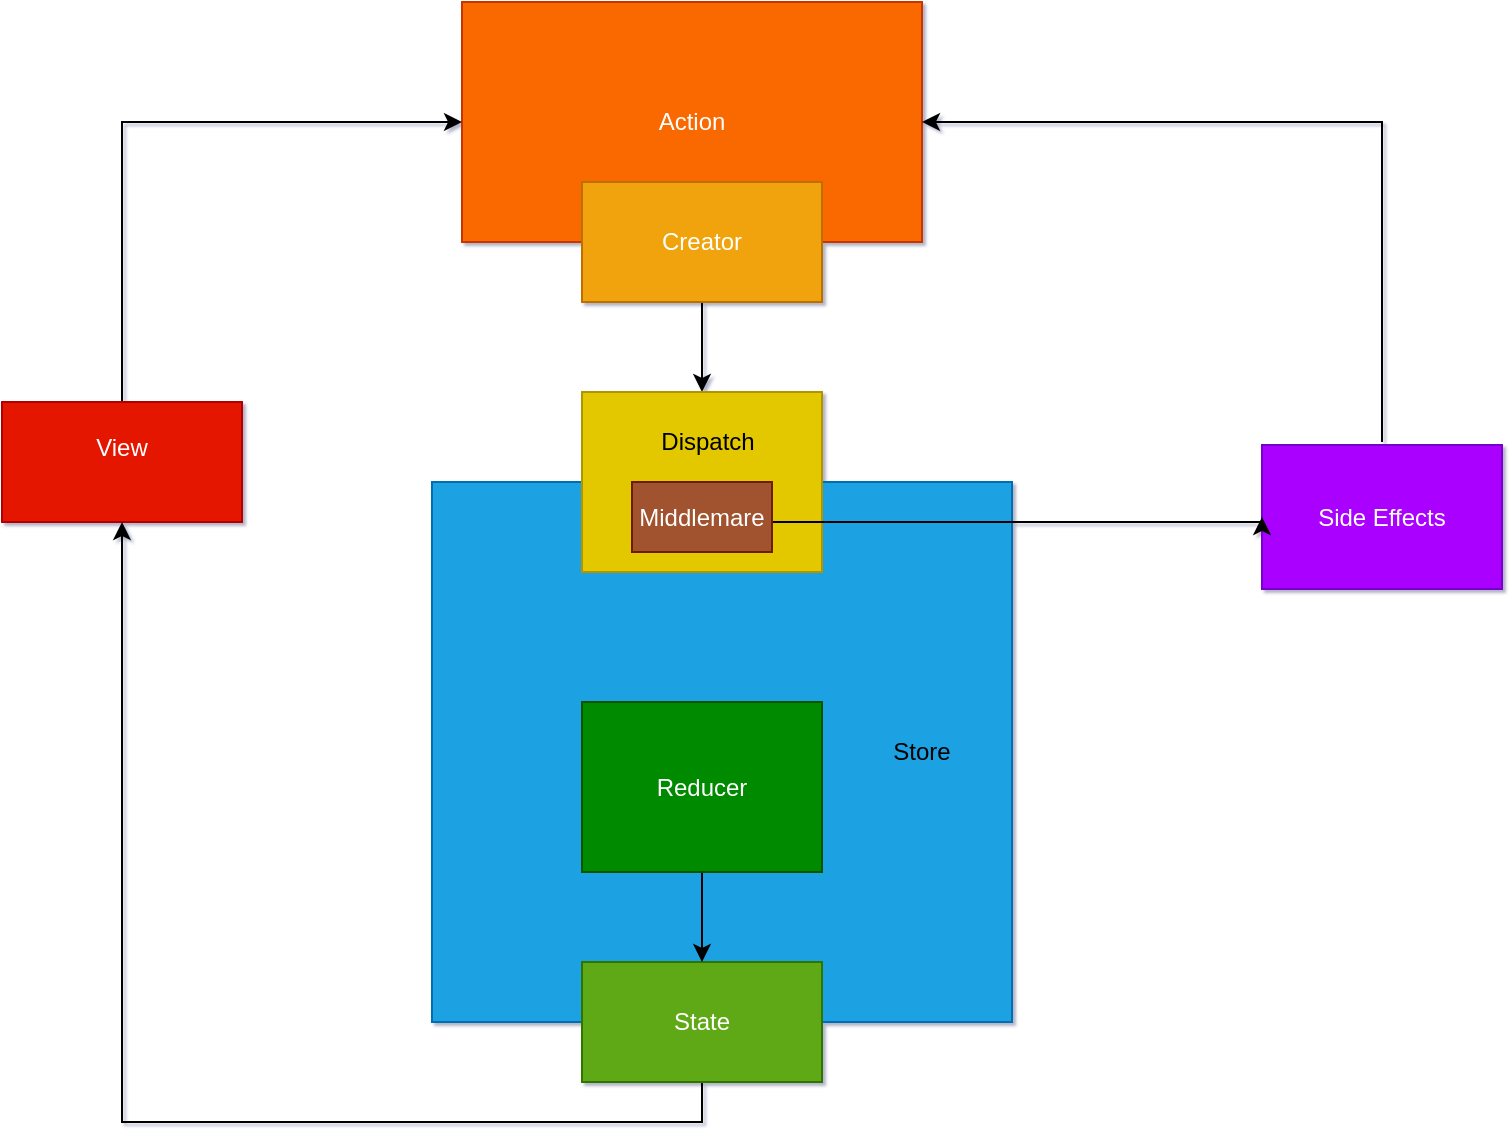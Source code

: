 <mxfile version="10.7.8" type="github"><diagram id="B_N1a2YDihAc1kv7klvY" name="Page-1"><mxGraphModel dx="813" dy="593" grid="1" gridSize="10" guides="1" tooltips="1" connect="1" arrows="1" fold="1" page="1" pageScale="1" pageWidth="827" pageHeight="1169" math="0" shadow="1"><root><mxCell id="0"/><mxCell id="1" parent="0"/><mxCell id="q-D9S7g5yxoEY5H2Czoj-1" value="Action" style="rounded=0;whiteSpace=wrap;html=1;fillColor=#fa6800;strokeColor=#C73500;fontColor=#ffffff;" vertex="1" parent="1"><mxGeometry x="270" y="30" width="230" height="120" as="geometry"/></mxCell><mxCell id="q-D9S7g5yxoEY5H2Czoj-36" value="" style="edgeStyle=orthogonalEdgeStyle;rounded=0;orthogonalLoop=1;jettySize=auto;html=1;entryX=0.5;entryY=0;entryDx=0;entryDy=0;" edge="1" parent="1" source="q-D9S7g5yxoEY5H2Czoj-2" target="q-D9S7g5yxoEY5H2Czoj-29"><mxGeometry relative="1" as="geometry"/></mxCell><mxCell id="q-D9S7g5yxoEY5H2Czoj-2" value="Creator" style="rounded=0;whiteSpace=wrap;html=1;fillColor=#f0a30a;strokeColor=#BD7000;fontColor=#ffffff;" vertex="1" parent="1"><mxGeometry x="330" y="120" width="120" height="60" as="geometry"/></mxCell><mxCell id="q-D9S7g5yxoEY5H2Czoj-7" style="edgeStyle=orthogonalEdgeStyle;rounded=0;orthogonalLoop=1;jettySize=auto;html=1;" edge="1" parent="1" source="q-D9S7g5yxoEY5H2Czoj-3"><mxGeometry relative="1" as="geometry"><mxPoint x="270" y="90" as="targetPoint"/><Array as="points"><mxPoint x="100" y="90"/><mxPoint x="270" y="90"/></Array></mxGeometry></mxCell><mxCell id="q-D9S7g5yxoEY5H2Czoj-3" value="View&lt;br&gt;&lt;br&gt;" style="rounded=0;whiteSpace=wrap;html=1;fillColor=#e51400;strokeColor=#B20000;fontColor=#ffffff;" vertex="1" parent="1"><mxGeometry x="40" y="230" width="120" height="60" as="geometry"/></mxCell><mxCell id="q-D9S7g5yxoEY5H2Czoj-33" style="edgeStyle=orthogonalEdgeStyle;rounded=0;orthogonalLoop=1;jettySize=auto;html=1;" edge="1" parent="1"><mxGeometry relative="1" as="geometry"><mxPoint x="730" y="250" as="sourcePoint"/><mxPoint x="500" y="90" as="targetPoint"/><Array as="points"><mxPoint x="730" y="90"/></Array></mxGeometry></mxCell><mxCell id="q-D9S7g5yxoEY5H2Czoj-4" value="Side Effects" style="rounded=0;whiteSpace=wrap;html=1;fillColor=#aa00ff;strokeColor=#7700CC;fontColor=#ffffff;" vertex="1" parent="1"><mxGeometry x="670" y="251.5" width="120" height="72" as="geometry"/></mxCell><mxCell id="q-D9S7g5yxoEY5H2Czoj-12" value="" style="rounded=0;whiteSpace=wrap;html=1;fillColor=#1ba1e2;strokeColor=#006EAF;fontColor=#ffffff;" vertex="1" parent="1"><mxGeometry x="255" y="270" width="290" height="270" as="geometry"/></mxCell><mxCell id="q-D9S7g5yxoEY5H2Czoj-22" style="edgeStyle=orthogonalEdgeStyle;rounded=0;orthogonalLoop=1;jettySize=auto;html=1;entryX=0.5;entryY=1;entryDx=0;entryDy=0;" edge="1" parent="1" source="q-D9S7g5yxoEY5H2Czoj-20" target="q-D9S7g5yxoEY5H2Czoj-3"><mxGeometry relative="1" as="geometry"><mxPoint x="90" y="330" as="targetPoint"/><Array as="points"><mxPoint x="390" y="590"/><mxPoint x="100" y="590"/></Array></mxGeometry></mxCell><mxCell id="q-D9S7g5yxoEY5H2Czoj-20" value="State" style="rounded=0;whiteSpace=wrap;html=1;fillColor=#60a917;strokeColor=#2D7600;fontColor=#ffffff;" vertex="1" parent="1"><mxGeometry x="330" y="510" width="120" height="60" as="geometry"/></mxCell><mxCell id="q-D9S7g5yxoEY5H2Czoj-24" value="Store" style="text;html=1;strokeColor=none;fillColor=none;align=center;verticalAlign=middle;whiteSpace=wrap;rounded=0;" vertex="1" parent="1"><mxGeometry x="480" y="395" width="40" height="20" as="geometry"/></mxCell><mxCell id="q-D9S7g5yxoEY5H2Czoj-25" value="Text" style="text;html=1;strokeColor=none;fillColor=none;align=center;verticalAlign=middle;whiteSpace=wrap;rounded=0;" vertex="1" parent="1"><mxGeometry x="373" y="240" width="40" height="20" as="geometry"/></mxCell><mxCell id="q-D9S7g5yxoEY5H2Czoj-28" style="edgeStyle=orthogonalEdgeStyle;rounded=0;orthogonalLoop=1;jettySize=auto;html=1;entryX=0.5;entryY=0;entryDx=0;entryDy=0;" edge="1" parent="1" source="q-D9S7g5yxoEY5H2Czoj-27" target="q-D9S7g5yxoEY5H2Czoj-20"><mxGeometry relative="1" as="geometry"/></mxCell><mxCell id="q-D9S7g5yxoEY5H2Czoj-27" value="Reducer" style="rounded=0;whiteSpace=wrap;html=1;fillColor=#008a00;strokeColor=#005700;fontColor=#ffffff;" vertex="1" parent="1"><mxGeometry x="330" y="380" width="120" height="85" as="geometry"/></mxCell><mxCell id="q-D9S7g5yxoEY5H2Czoj-29" value="" style="rounded=0;whiteSpace=wrap;html=1;fillColor=#e3c800;strokeColor=#B09500;fontColor=#ffffff;" vertex="1" parent="1"><mxGeometry x="330" y="225" width="120" height="90" as="geometry"/></mxCell><mxCell id="q-D9S7g5yxoEY5H2Czoj-30" value="Dispatch" style="text;html=1;strokeColor=none;fillColor=none;align=center;verticalAlign=middle;whiteSpace=wrap;rounded=0;" vertex="1" parent="1"><mxGeometry x="373" y="240" width="40" height="20" as="geometry"/></mxCell><mxCell id="q-D9S7g5yxoEY5H2Czoj-32" style="edgeStyle=orthogonalEdgeStyle;rounded=0;orthogonalLoop=1;jettySize=auto;html=1;entryX=0;entryY=0.5;entryDx=0;entryDy=0;" edge="1" parent="1" source="q-D9S7g5yxoEY5H2Czoj-31" target="q-D9S7g5yxoEY5H2Czoj-4"><mxGeometry relative="1" as="geometry"><mxPoint x="590" y="287.5" as="targetPoint"/><Array as="points"><mxPoint x="540" y="290"/><mxPoint x="540" y="290"/></Array></mxGeometry></mxCell><mxCell id="q-D9S7g5yxoEY5H2Czoj-31" value="Middlemare" style="rounded=0;whiteSpace=wrap;html=1;fillColor=#a0522d;strokeColor=#6D1F00;fontColor=#ffffff;" vertex="1" parent="1"><mxGeometry x="355" y="270" width="70" height="35" as="geometry"/></mxCell></root></mxGraphModel></diagram></mxfile>
